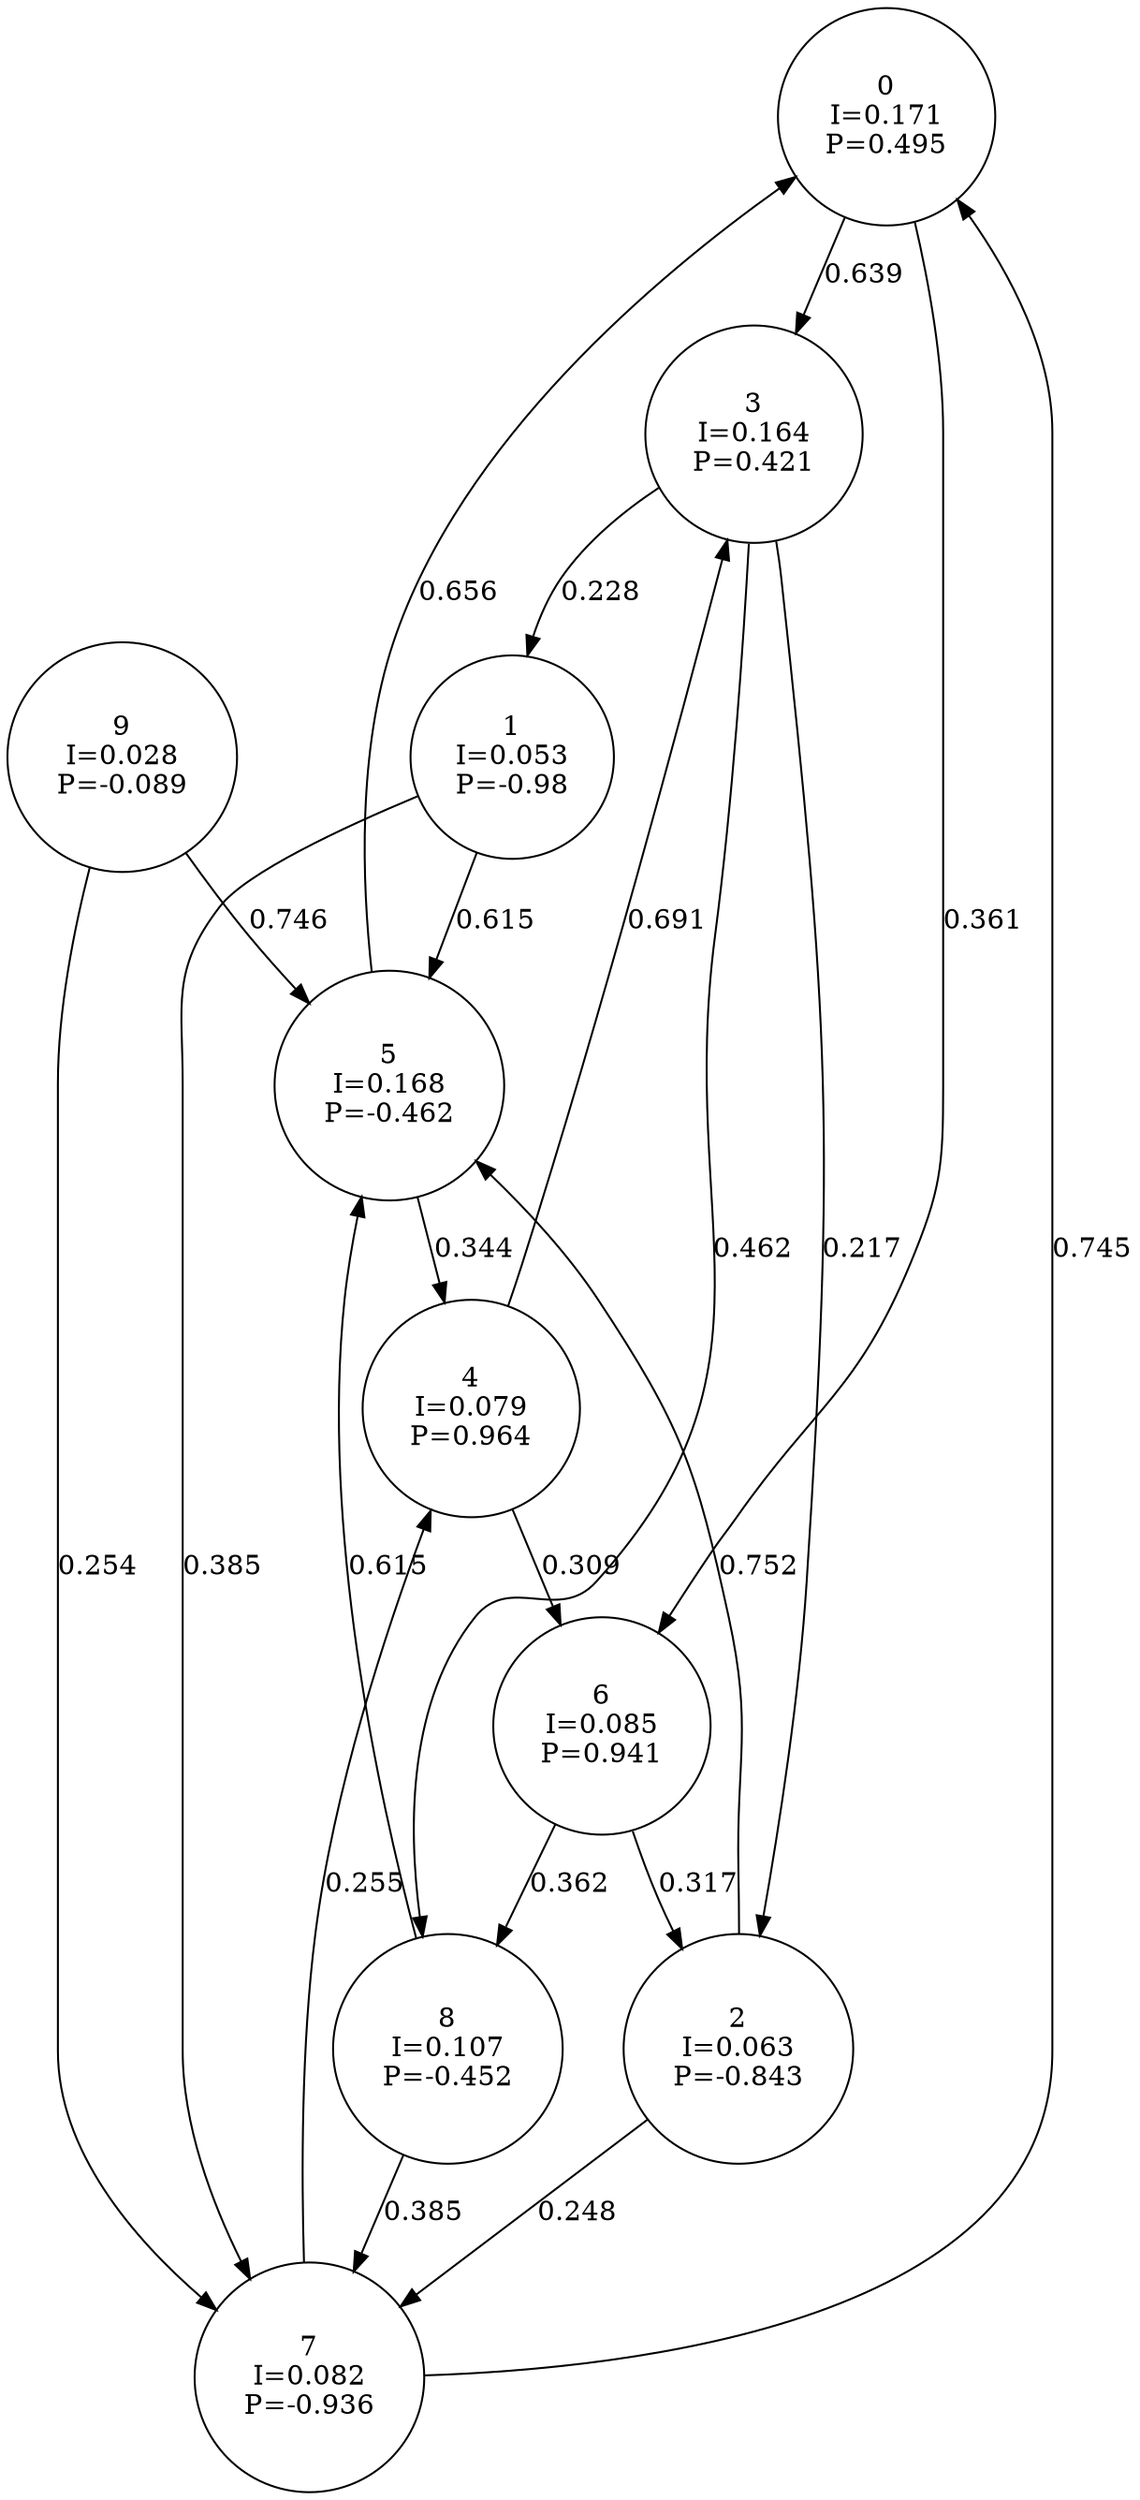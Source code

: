 digraph a {
0 [shape=circle, label="0\nI=0.171\nP=0.495"];
	0 -> 3 [label="0.639"];
	0 -> 6 [label="0.361"];
1 [shape=circle, label="1\nI=0.053\nP=-0.98"];
	1 -> 5 [label="0.615"];
	1 -> 7 [label="0.385"];
2 [shape=circle, label="2\nI=0.063\nP=-0.843"];
	2 -> 5 [label="0.752"];
	2 -> 7 [label="0.248"];
3 [shape=circle, label="3\nI=0.164\nP=0.421"];
	3 -> 1 [label="0.228"];
	3 -> 2 [label="0.217"];
	3 -> 8 [label="0.462"];
4 [shape=circle, label="4\nI=0.079\nP=0.964"];
	4 -> 3 [label="0.691"];
	4 -> 6 [label="0.309"];
5 [shape=circle, label="5\nI=0.168\nP=-0.462"];
	5 -> 0 [label="0.656"];
	5 -> 4 [label="0.344"];
6 [shape=circle, label="6\nI=0.085\nP=0.941"];
	6 -> 2 [label="0.317"];
	6 -> 8 [label="0.362"];
7 [shape=circle, label="7\nI=0.082\nP=-0.936"];
	7 -> 0 [label="0.745"];
	7 -> 4 [label="0.255"];
8 [shape=circle, label="8\nI=0.107\nP=-0.452"];
	8 -> 5 [label="0.615"];
	8 -> 7 [label="0.385"];
9 [shape=circle, label="9\nI=0.028\nP=-0.089"];
	9 -> 5 [label="0.746"];
	9 -> 7 [label="0.254"];
}